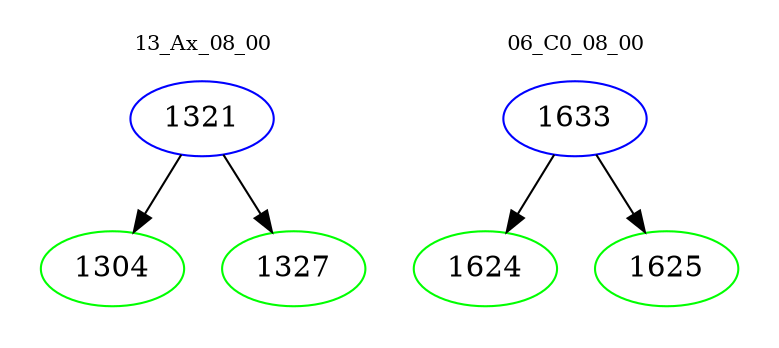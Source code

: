 digraph{
subgraph cluster_0 {
color = white
label = "13_Ax_08_00";
fontsize=10;
T0_1321 [label="1321", color="blue"]
T0_1321 -> T0_1304 [color="black"]
T0_1304 [label="1304", color="green"]
T0_1321 -> T0_1327 [color="black"]
T0_1327 [label="1327", color="green"]
}
subgraph cluster_1 {
color = white
label = "06_C0_08_00";
fontsize=10;
T1_1633 [label="1633", color="blue"]
T1_1633 -> T1_1624 [color="black"]
T1_1624 [label="1624", color="green"]
T1_1633 -> T1_1625 [color="black"]
T1_1625 [label="1625", color="green"]
}
}
